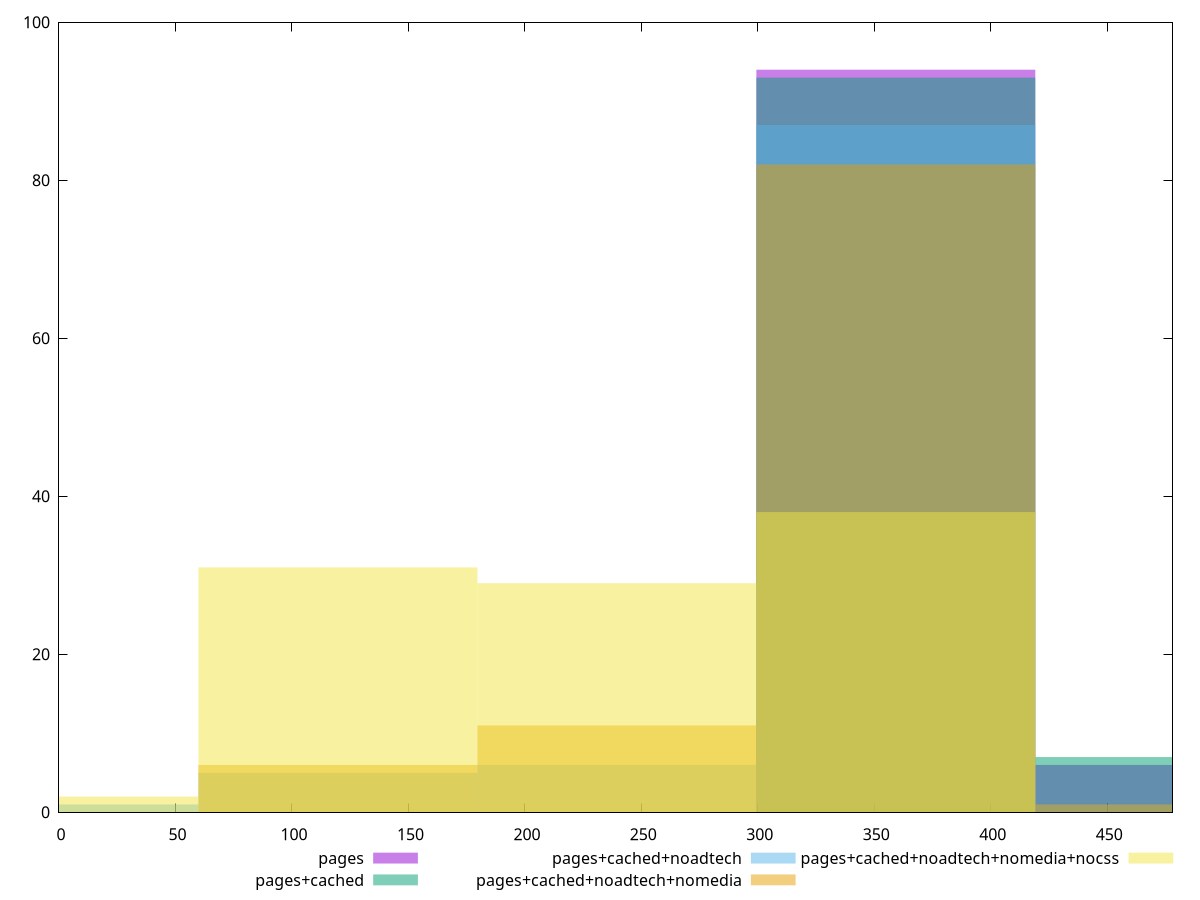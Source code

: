 reset

$pages <<EOF
359.2470804929437 94
478.996107323925 6
EOF

$pagesCached <<EOF
359.2470804929437 93
478.996107323925 7
EOF

$pagesCachedNoadtech <<EOF
359.2470804929437 87
0 1
119.74902683098125 5
239.4980536619625 6
478.996107323925 1
EOF

$pagesCachedNoadtechNomedia <<EOF
359.2470804929437 82
119.74902683098125 6
239.4980536619625 11
478.996107323925 1
EOF

$pagesCachedNoadtechNomediaNocss <<EOF
359.2470804929437 38
119.74902683098125 31
239.4980536619625 29
0 2
EOF

set key outside below
set boxwidth 119.74902683098125
set xrange [0:478.014]
set yrange [0:100]
set trange [0:100]
set style fill transparent solid 0.5 noborder
set terminal svg size 640, 530 enhanced background rgb 'white'
set output "report_00013_2021-02-09T12-04-24.940Z/uses-rel-preconnect/comparison/histogram/all_raw.svg"

plot $pages title "pages" with boxes, \
     $pagesCached title "pages+cached" with boxes, \
     $pagesCachedNoadtech title "pages+cached+noadtech" with boxes, \
     $pagesCachedNoadtechNomedia title "pages+cached+noadtech+nomedia" with boxes, \
     $pagesCachedNoadtechNomediaNocss title "pages+cached+noadtech+nomedia+nocss" with boxes

reset
